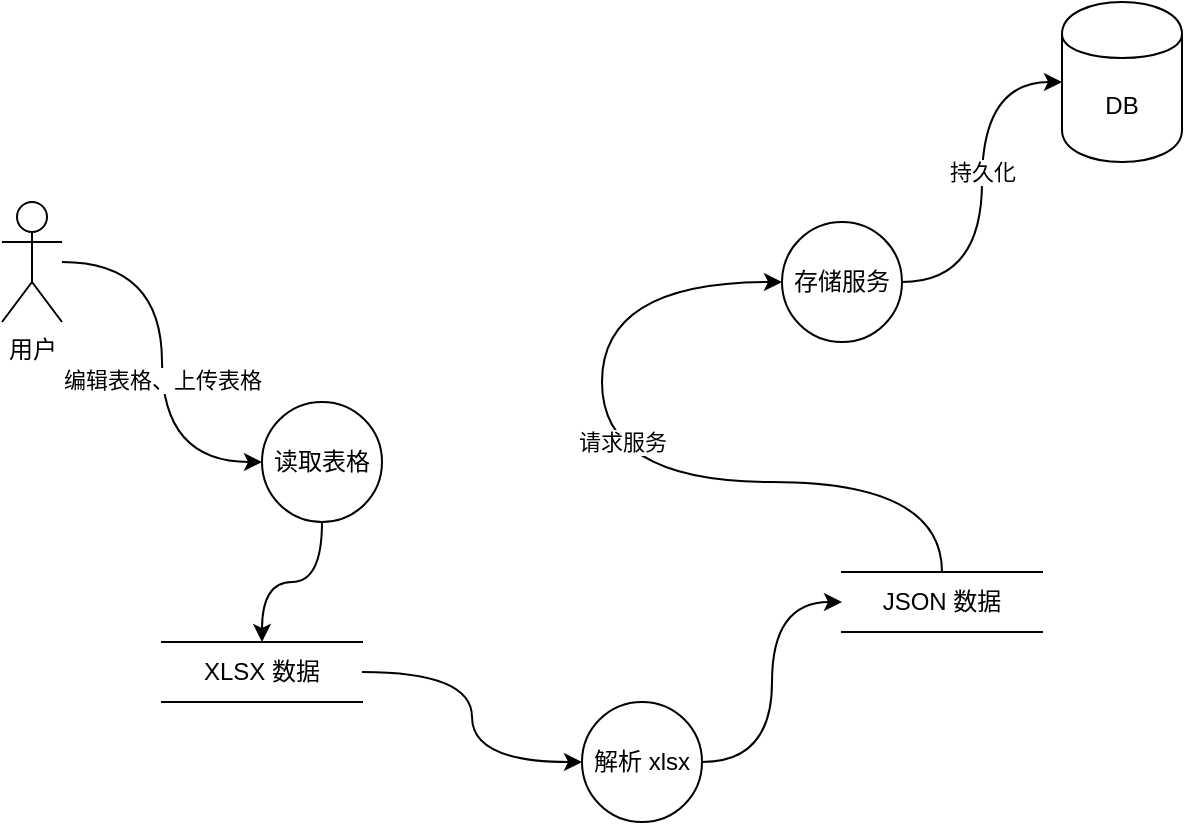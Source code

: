 <mxfile version="24.5.2" type="github">
  <diagram name="Page-1" id="EUbfwgt0WfNZQSSa56V4">
    <mxGraphModel dx="795" dy="460" grid="1" gridSize="10" guides="1" tooltips="1" connect="1" arrows="1" fold="1" page="1" pageScale="1" pageWidth="850" pageHeight="1100" math="0" shadow="0">
      <root>
        <mxCell id="0" />
        <mxCell id="1" parent="0" />
        <mxCell id="ejLEyTY-VwB0Lg7HUNk5-4" style="edgeStyle=orthogonalEdgeStyle;rounded=0;orthogonalLoop=1;jettySize=auto;html=1;entryX=0;entryY=0.5;entryDx=0;entryDy=0;curved=1;" edge="1" parent="1" source="ejLEyTY-VwB0Lg7HUNk5-1" target="ejLEyTY-VwB0Lg7HUNk5-3">
          <mxGeometry relative="1" as="geometry" />
        </mxCell>
        <mxCell id="ejLEyTY-VwB0Lg7HUNk5-6" value="编辑表格、上传表格" style="edgeLabel;html=1;align=center;verticalAlign=middle;resizable=0;points=[];" vertex="1" connectable="0" parent="ejLEyTY-VwB0Lg7HUNk5-4">
          <mxGeometry x="0.05" y="4" relative="1" as="geometry">
            <mxPoint x="-4" y="4" as="offset" />
          </mxGeometry>
        </mxCell>
        <mxCell id="ejLEyTY-VwB0Lg7HUNk5-1" value="用户" style="shape=umlActor;verticalLabelPosition=bottom;verticalAlign=top;html=1;outlineConnect=0;" vertex="1" parent="1">
          <mxGeometry x="110" y="150" width="30" height="60" as="geometry" />
        </mxCell>
        <mxCell id="ejLEyTY-VwB0Lg7HUNk5-11" style="edgeStyle=orthogonalEdgeStyle;rounded=0;orthogonalLoop=1;jettySize=auto;html=1;entryX=0.5;entryY=0;entryDx=0;entryDy=0;curved=1;" edge="1" parent="1" source="ejLEyTY-VwB0Lg7HUNk5-3" target="ejLEyTY-VwB0Lg7HUNk5-10">
          <mxGeometry relative="1" as="geometry" />
        </mxCell>
        <mxCell id="ejLEyTY-VwB0Lg7HUNk5-3" value="读取表格" style="shape=ellipse;html=1;dashed=0;whiteSpace=wrap;aspect=fixed;perimeter=ellipsePerimeter;" vertex="1" parent="1">
          <mxGeometry x="240" y="250" width="60" height="60" as="geometry" />
        </mxCell>
        <mxCell id="ejLEyTY-VwB0Lg7HUNk5-14" style="edgeStyle=orthogonalEdgeStyle;rounded=0;orthogonalLoop=1;jettySize=auto;html=1;entryX=0;entryY=0.5;entryDx=0;entryDy=0;curved=1;" edge="1" parent="1" source="ejLEyTY-VwB0Lg7HUNk5-8" target="ejLEyTY-VwB0Lg7HUNk5-13">
          <mxGeometry relative="1" as="geometry" />
        </mxCell>
        <mxCell id="ejLEyTY-VwB0Lg7HUNk5-8" value="解析 xlsx" style="shape=ellipse;html=1;dashed=0;whiteSpace=wrap;aspect=fixed;perimeter=ellipsePerimeter;" vertex="1" parent="1">
          <mxGeometry x="400" y="400" width="60" height="60" as="geometry" />
        </mxCell>
        <mxCell id="ejLEyTY-VwB0Lg7HUNk5-12" style="edgeStyle=orthogonalEdgeStyle;rounded=0;orthogonalLoop=1;jettySize=auto;html=1;entryX=0;entryY=0.5;entryDx=0;entryDy=0;curved=1;" edge="1" parent="1" source="ejLEyTY-VwB0Lg7HUNk5-10" target="ejLEyTY-VwB0Lg7HUNk5-8">
          <mxGeometry relative="1" as="geometry" />
        </mxCell>
        <mxCell id="ejLEyTY-VwB0Lg7HUNk5-10" value="XLSX 数据" style="html=1;dashed=0;whiteSpace=wrap;shape=partialRectangle;right=0;left=0;" vertex="1" parent="1">
          <mxGeometry x="190" y="370" width="100" height="30" as="geometry" />
        </mxCell>
        <mxCell id="ejLEyTY-VwB0Lg7HUNk5-18" value="" style="edgeStyle=orthogonalEdgeStyle;rounded=0;orthogonalLoop=1;jettySize=auto;html=1;curved=1;" edge="1" parent="1" source="ejLEyTY-VwB0Lg7HUNk5-13" target="ejLEyTY-VwB0Lg7HUNk5-17">
          <mxGeometry relative="1" as="geometry">
            <Array as="points">
              <mxPoint x="580" y="290" />
              <mxPoint x="410" y="290" />
            </Array>
          </mxGeometry>
        </mxCell>
        <mxCell id="ejLEyTY-VwB0Lg7HUNk5-20" value="请求服务" style="edgeLabel;html=1;align=center;verticalAlign=middle;resizable=0;points=[];" vertex="1" connectable="0" parent="ejLEyTY-VwB0Lg7HUNk5-18">
          <mxGeometry x="-0.215" y="4" relative="1" as="geometry">
            <mxPoint x="-46" y="-24" as="offset" />
          </mxGeometry>
        </mxCell>
        <mxCell id="ejLEyTY-VwB0Lg7HUNk5-13" value="JSON 数据" style="html=1;dashed=0;whiteSpace=wrap;shape=partialRectangle;right=0;left=0;" vertex="1" parent="1">
          <mxGeometry x="530" y="335" width="100" height="30" as="geometry" />
        </mxCell>
        <mxCell id="ejLEyTY-VwB0Lg7HUNk5-22" style="edgeStyle=orthogonalEdgeStyle;rounded=0;orthogonalLoop=1;jettySize=auto;html=1;entryX=0;entryY=0.5;entryDx=0;entryDy=0;curved=1;" edge="1" parent="1" source="ejLEyTY-VwB0Lg7HUNk5-17" target="ejLEyTY-VwB0Lg7HUNk5-21">
          <mxGeometry relative="1" as="geometry" />
        </mxCell>
        <mxCell id="ejLEyTY-VwB0Lg7HUNk5-23" value="持久化" style="edgeLabel;html=1;align=center;verticalAlign=middle;resizable=0;points=[];" vertex="1" connectable="0" parent="ejLEyTY-VwB0Lg7HUNk5-22">
          <mxGeometry x="0.057" relative="1" as="geometry">
            <mxPoint as="offset" />
          </mxGeometry>
        </mxCell>
        <mxCell id="ejLEyTY-VwB0Lg7HUNk5-17" value="存储服务" style="shape=ellipse;html=1;dashed=0;whiteSpace=wrap;aspect=fixed;perimeter=ellipsePerimeter;" vertex="1" parent="1">
          <mxGeometry x="500" y="160" width="60" height="60" as="geometry" />
        </mxCell>
        <mxCell id="ejLEyTY-VwB0Lg7HUNk5-21" value="DB" style="shape=cylinder;whiteSpace=wrap;html=1;boundedLbl=1;backgroundOutline=1;" vertex="1" parent="1">
          <mxGeometry x="640" y="50" width="60" height="80" as="geometry" />
        </mxCell>
      </root>
    </mxGraphModel>
  </diagram>
</mxfile>
